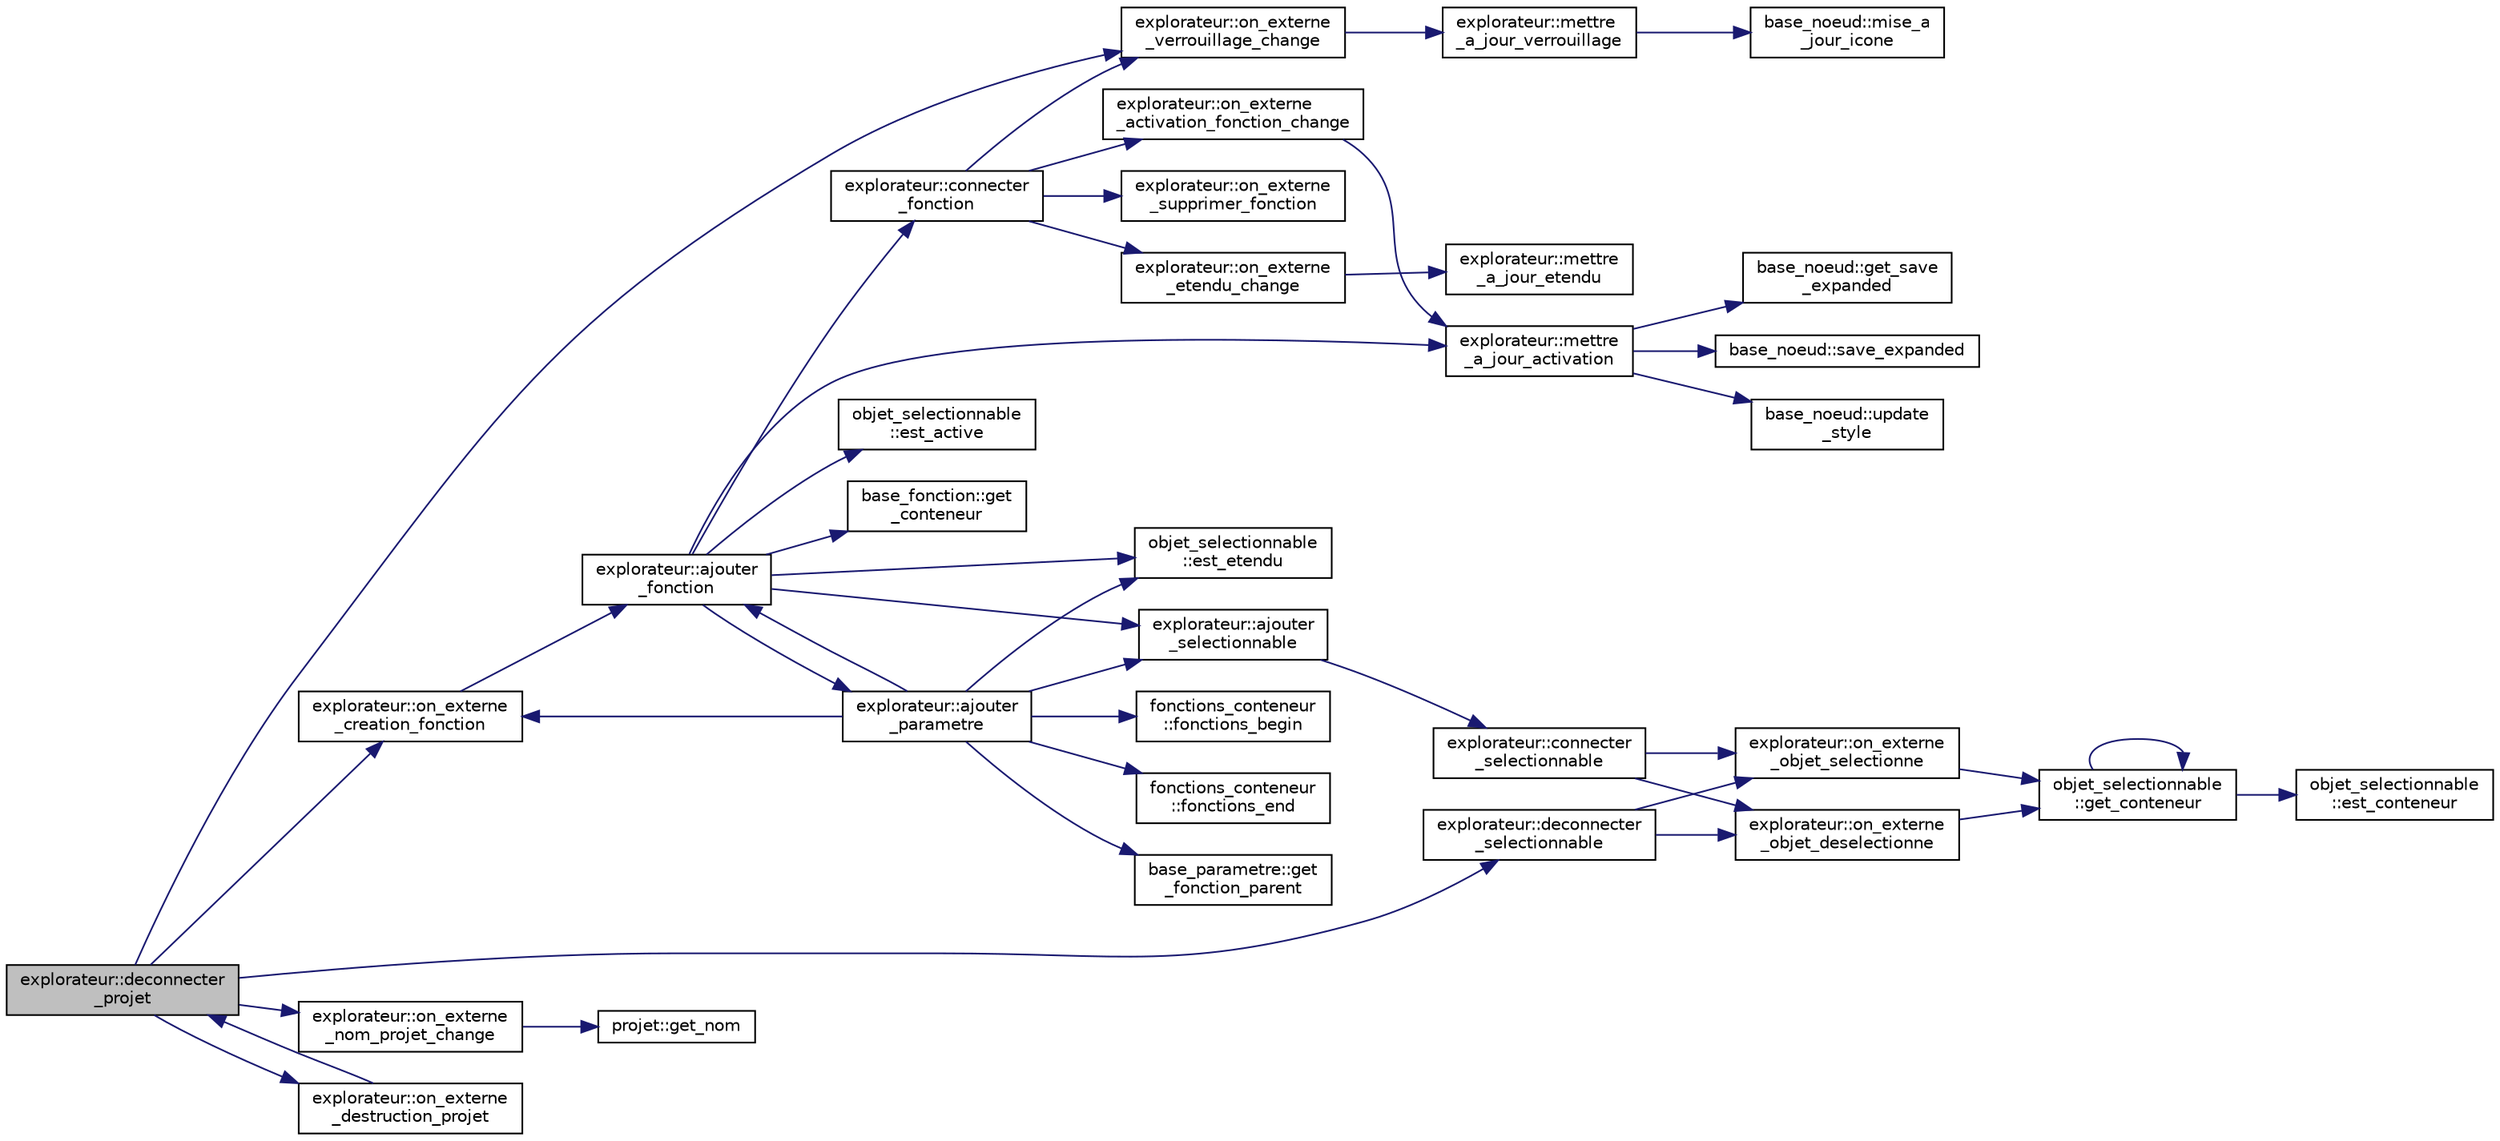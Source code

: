 digraph "explorateur::deconnecter_projet"
{
  edge [fontname="Helvetica",fontsize="10",labelfontname="Helvetica",labelfontsize="10"];
  node [fontname="Helvetica",fontsize="10",shape=record];
  rankdir="LR";
  Node560 [label="explorateur::deconnecter\l_projet",height=0.2,width=0.4,color="black", fillcolor="grey75", style="filled", fontcolor="black"];
  Node560 -> Node561 [color="midnightblue",fontsize="10",style="solid",fontname="Helvetica"];
  Node561 [label="explorateur::on_externe\l_creation_fonction",height=0.2,width=0.4,color="black", fillcolor="white", style="filled",URL="$classexplorateur.html#a7f6b58995b31a6b09758e6af0c5988a0"];
  Node561 -> Node562 [color="midnightblue",fontsize="10",style="solid",fontname="Helvetica"];
  Node562 [label="explorateur::ajouter\l_fonction",height=0.2,width=0.4,color="black", fillcolor="white", style="filled",URL="$classexplorateur.html#a9da9de05eb1380d7dc9d0dddd85f2432"];
  Node562 -> Node563 [color="midnightblue",fontsize="10",style="solid",fontname="Helvetica"];
  Node563 [label="base_fonction::get\l_conteneur",height=0.2,width=0.4,color="black", fillcolor="white", style="filled",URL="$classbase__fonction.html#a3ae15ad4fd18fed8252fe6d10ca17d23"];
  Node562 -> Node564 [color="midnightblue",fontsize="10",style="solid",fontname="Helvetica"];
  Node564 [label="explorateur::ajouter\l_selectionnable",height=0.2,width=0.4,color="black", fillcolor="white", style="filled",URL="$classexplorateur.html#a887540b504bdc698ba2b8736fe0e9fdc"];
  Node564 -> Node565 [color="midnightblue",fontsize="10",style="solid",fontname="Helvetica"];
  Node565 [label="explorateur::connecter\l_selectionnable",height=0.2,width=0.4,color="black", fillcolor="white", style="filled",URL="$classexplorateur.html#ad22d29aa9fc32953c4b2b77c56d189db"];
  Node565 -> Node566 [color="midnightblue",fontsize="10",style="solid",fontname="Helvetica"];
  Node566 [label="explorateur::on_externe\l_objet_selectionne",height=0.2,width=0.4,color="black", fillcolor="white", style="filled",URL="$classexplorateur.html#a0fce137b4ac1ce06dcb7bc9f6a561882"];
  Node566 -> Node567 [color="midnightblue",fontsize="10",style="solid",fontname="Helvetica"];
  Node567 [label="objet_selectionnable\l::get_conteneur",height=0.2,width=0.4,color="black", fillcolor="white", style="filled",URL="$classobjet__selectionnable.html#ab809d020155b7fec48ff3adbe15c9b65"];
  Node567 -> Node568 [color="midnightblue",fontsize="10",style="solid",fontname="Helvetica"];
  Node568 [label="objet_selectionnable\l::est_conteneur",height=0.2,width=0.4,color="black", fillcolor="white", style="filled",URL="$classobjet__selectionnable.html#a2c6b5b342b5f3a9f48893f793f935e0f"];
  Node567 -> Node567 [color="midnightblue",fontsize="10",style="solid",fontname="Helvetica"];
  Node565 -> Node569 [color="midnightblue",fontsize="10",style="solid",fontname="Helvetica"];
  Node569 [label="explorateur::on_externe\l_objet_deselectionne",height=0.2,width=0.4,color="black", fillcolor="white", style="filled",URL="$classexplorateur.html#a0c03c6386f018765f8392b95b46c19b0"];
  Node569 -> Node567 [color="midnightblue",fontsize="10",style="solid",fontname="Helvetica"];
  Node562 -> Node570 [color="midnightblue",fontsize="10",style="solid",fontname="Helvetica"];
  Node570 [label="explorateur::ajouter\l_parametre",height=0.2,width=0.4,color="black", fillcolor="white", style="filled",URL="$classexplorateur.html#a4f9742e14126da0d20dd6161c005bcd2"];
  Node570 -> Node571 [color="midnightblue",fontsize="10",style="solid",fontname="Helvetica"];
  Node571 [label="base_parametre::get\l_fonction_parent",height=0.2,width=0.4,color="black", fillcolor="white", style="filled",URL="$classbase__parametre.html#ac6f53648848f13cc2afb6f2bd12a8a0f"];
  Node570 -> Node564 [color="midnightblue",fontsize="10",style="solid",fontname="Helvetica"];
  Node570 -> Node561 [color="midnightblue",fontsize="10",style="solid",fontname="Helvetica"];
  Node570 -> Node572 [color="midnightblue",fontsize="10",style="solid",fontname="Helvetica"];
  Node572 [label="fonctions_conteneur\l::fonctions_begin",height=0.2,width=0.4,color="black", fillcolor="white", style="filled",URL="$classfonctions__conteneur.html#aa1db33c3a0bf76b354e77b4a4324357a"];
  Node570 -> Node573 [color="midnightblue",fontsize="10",style="solid",fontname="Helvetica"];
  Node573 [label="fonctions_conteneur\l::fonctions_end",height=0.2,width=0.4,color="black", fillcolor="white", style="filled",URL="$classfonctions__conteneur.html#a165ee65380980b58b521a62810cd7e27"];
  Node570 -> Node562 [color="midnightblue",fontsize="10",style="solid",fontname="Helvetica"];
  Node570 -> Node574 [color="midnightblue",fontsize="10",style="solid",fontname="Helvetica"];
  Node574 [label="objet_selectionnable\l::est_etendu",height=0.2,width=0.4,color="black", fillcolor="white", style="filled",URL="$classobjet__selectionnable.html#af1e714963d861a9895ff590531396707"];
  Node562 -> Node575 [color="midnightblue",fontsize="10",style="solid",fontname="Helvetica"];
  Node575 [label="explorateur::mettre\l_a_jour_activation",height=0.2,width=0.4,color="black", fillcolor="white", style="filled",URL="$classexplorateur.html#a1c0d1a2f970f2b4d9560f33f74030f7a"];
  Node575 -> Node576 [color="midnightblue",fontsize="10",style="solid",fontname="Helvetica"];
  Node576 [label="base_noeud::get_save\l_expanded",height=0.2,width=0.4,color="black", fillcolor="white", style="filled",URL="$classbase__noeud.html#a32dabd19461a1e4db86b6e1c79bf9cbc"];
  Node575 -> Node577 [color="midnightblue",fontsize="10",style="solid",fontname="Helvetica"];
  Node577 [label="base_noeud::save_expanded",height=0.2,width=0.4,color="black", fillcolor="white", style="filled",URL="$classbase__noeud.html#a5fe905edcc9ff83f21a5d324c8a21bda"];
  Node575 -> Node578 [color="midnightblue",fontsize="10",style="solid",fontname="Helvetica"];
  Node578 [label="base_noeud::update\l_style",height=0.2,width=0.4,color="black", fillcolor="white", style="filled",URL="$classbase__noeud.html#a783e0dfa46ccf7dbf033d9309b878ba8"];
  Node562 -> Node579 [color="midnightblue",fontsize="10",style="solid",fontname="Helvetica"];
  Node579 [label="objet_selectionnable\l::est_active",height=0.2,width=0.4,color="black", fillcolor="white", style="filled",URL="$classobjet__selectionnable.html#a9a0bf43723dd1656224cec9f3c42bba0"];
  Node562 -> Node574 [color="midnightblue",fontsize="10",style="solid",fontname="Helvetica"];
  Node562 -> Node580 [color="midnightblue",fontsize="10",style="solid",fontname="Helvetica"];
  Node580 [label="explorateur::connecter\l_fonction",height=0.2,width=0.4,color="black", fillcolor="white", style="filled",URL="$classexplorateur.html#a838a8a6442ebd91a5c242ea02c0fe3e2"];
  Node580 -> Node581 [color="midnightblue",fontsize="10",style="solid",fontname="Helvetica"];
  Node581 [label="explorateur::on_externe\l_supprimer_fonction",height=0.2,width=0.4,color="black", fillcolor="white", style="filled",URL="$classexplorateur.html#ae43b4a7ba4f0643465b3e2092b674d08"];
  Node580 -> Node582 [color="midnightblue",fontsize="10",style="solid",fontname="Helvetica"];
  Node582 [label="explorateur::on_externe\l_activation_fonction_change",height=0.2,width=0.4,color="black", fillcolor="white", style="filled",URL="$classexplorateur.html#a1384795a69acb9eaabee919bf04568e1"];
  Node582 -> Node575 [color="midnightblue",fontsize="10",style="solid",fontname="Helvetica"];
  Node580 -> Node583 [color="midnightblue",fontsize="10",style="solid",fontname="Helvetica"];
  Node583 [label="explorateur::on_externe\l_verrouillage_change",height=0.2,width=0.4,color="black", fillcolor="white", style="filled",URL="$classexplorateur.html#afce2e984617f7198974bcd4db9c4175a"];
  Node583 -> Node584 [color="midnightblue",fontsize="10",style="solid",fontname="Helvetica"];
  Node584 [label="explorateur::mettre\l_a_jour_verrouillage",height=0.2,width=0.4,color="black", fillcolor="white", style="filled",URL="$classexplorateur.html#aa8f6a55c7d9b6e0ef699eb49af4cc2b7"];
  Node584 -> Node585 [color="midnightblue",fontsize="10",style="solid",fontname="Helvetica"];
  Node585 [label="base_noeud::mise_a\l_jour_icone",height=0.2,width=0.4,color="black", fillcolor="white", style="filled",URL="$classbase__noeud.html#ace8a7076d9e5a5d6644d801ac53f2f93"];
  Node580 -> Node586 [color="midnightblue",fontsize="10",style="solid",fontname="Helvetica"];
  Node586 [label="explorateur::on_externe\l_etendu_change",height=0.2,width=0.4,color="black", fillcolor="white", style="filled",URL="$classexplorateur.html#a5098ff7776e4773ff3386a9bac9d9307"];
  Node586 -> Node587 [color="midnightblue",fontsize="10",style="solid",fontname="Helvetica"];
  Node587 [label="explorateur::mettre\l_a_jour_etendu",height=0.2,width=0.4,color="black", fillcolor="white", style="filled",URL="$classexplorateur.html#a09836e70d0641f3b692eeb070110f912"];
  Node560 -> Node583 [color="midnightblue",fontsize="10",style="solid",fontname="Helvetica"];
  Node560 -> Node588 [color="midnightblue",fontsize="10",style="solid",fontname="Helvetica"];
  Node588 [label="explorateur::on_externe\l_nom_projet_change",height=0.2,width=0.4,color="black", fillcolor="white", style="filled",URL="$classexplorateur.html#a9f74457a3d08f73b28f5c4eaaf01acc9"];
  Node588 -> Node589 [color="midnightblue",fontsize="10",style="solid",fontname="Helvetica"];
  Node589 [label="projet::get_nom",height=0.2,width=0.4,color="black", fillcolor="white", style="filled",URL="$classprojet.html#aa787fbd9f79b128d3ef24d144be917ff"];
  Node560 -> Node590 [color="midnightblue",fontsize="10",style="solid",fontname="Helvetica"];
  Node590 [label="explorateur::on_externe\l_destruction_projet",height=0.2,width=0.4,color="black", fillcolor="white", style="filled",URL="$classexplorateur.html#ad7dd8e9faf432a50a821f76ff8c13e39"];
  Node590 -> Node560 [color="midnightblue",fontsize="10",style="solid",fontname="Helvetica"];
  Node560 -> Node591 [color="midnightblue",fontsize="10",style="solid",fontname="Helvetica"];
  Node591 [label="explorateur::deconnecter\l_selectionnable",height=0.2,width=0.4,color="black", fillcolor="white", style="filled",URL="$classexplorateur.html#aeb433337c59b580a9e33350164e71e22"];
  Node591 -> Node566 [color="midnightblue",fontsize="10",style="solid",fontname="Helvetica"];
  Node591 -> Node569 [color="midnightblue",fontsize="10",style="solid",fontname="Helvetica"];
}
